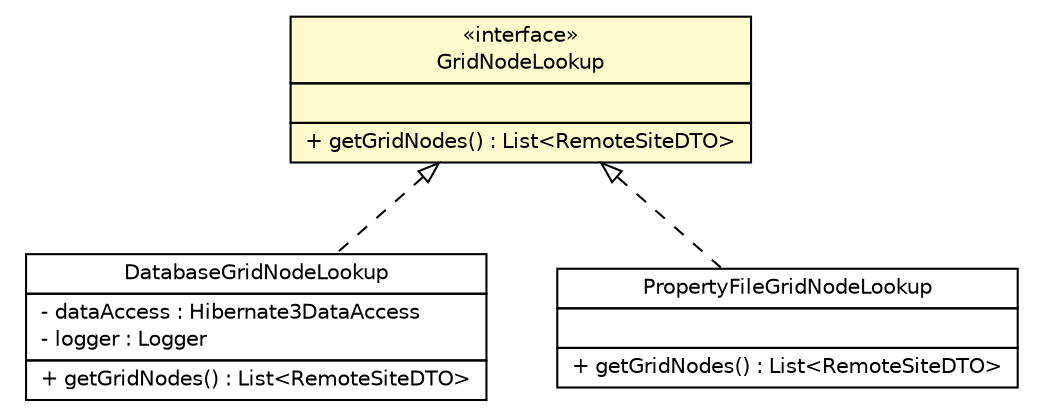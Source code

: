 #!/usr/local/bin/dot
#
# Class diagram 
# Generated by UmlGraph version 4.8 (http://www.spinellis.gr/sw/umlgraph)
#

digraph G {
	edge [fontname="Helvetica",fontsize=10,labelfontname="Helvetica",labelfontsize=10];
	node [fontname="Helvetica",fontsize=10,shape=plaintext];
	// gov.nih.nci.ncia.grid.DatabaseGridNodeLookup
	c30424 [label=<<table border="0" cellborder="1" cellspacing="0" cellpadding="2" port="p" href="./DatabaseGridNodeLookup.html">
		<tr><td><table border="0" cellspacing="0" cellpadding="1">
			<tr><td> DatabaseGridNodeLookup </td></tr>
		</table></td></tr>
		<tr><td><table border="0" cellspacing="0" cellpadding="1">
			<tr><td align="left"> - dataAccess : Hibernate3DataAccess </td></tr>
			<tr><td align="left"> - logger : Logger </td></tr>
		</table></td></tr>
		<tr><td><table border="0" cellspacing="0" cellpadding="1">
			<tr><td align="left"> + getGridNodes() : List&lt;RemoteSiteDTO&gt; </td></tr>
		</table></td></tr>
		</table>>, fontname="Helvetica", fontcolor="black", fontsize=10.0];
	// gov.nih.nci.ncia.grid.GridNodeLookup
	c30430 [label=<<table border="0" cellborder="1" cellspacing="0" cellpadding="2" port="p" bgcolor="lemonChiffon" href="./GridNodeLookup.html">
		<tr><td><table border="0" cellspacing="0" cellpadding="1">
			<tr><td> &laquo;interface&raquo; </td></tr>
			<tr><td> GridNodeLookup </td></tr>
		</table></td></tr>
		<tr><td><table border="0" cellspacing="0" cellpadding="1">
			<tr><td align="left">  </td></tr>
		</table></td></tr>
		<tr><td><table border="0" cellspacing="0" cellpadding="1">
			<tr><td align="left"> + getGridNodes() : List&lt;RemoteSiteDTO&gt; </td></tr>
		</table></td></tr>
		</table>>, fontname="Helvetica", fontcolor="black", fontsize=10.0];
	// gov.nih.nci.ncia.grid.PropertyFileGridNodeLookup
	c30432 [label=<<table border="0" cellborder="1" cellspacing="0" cellpadding="2" port="p" href="./PropertyFileGridNodeLookup.html">
		<tr><td><table border="0" cellspacing="0" cellpadding="1">
			<tr><td> PropertyFileGridNodeLookup </td></tr>
		</table></td></tr>
		<tr><td><table border="0" cellspacing="0" cellpadding="1">
			<tr><td align="left">  </td></tr>
		</table></td></tr>
		<tr><td><table border="0" cellspacing="0" cellpadding="1">
			<tr><td align="left"> + getGridNodes() : List&lt;RemoteSiteDTO&gt; </td></tr>
		</table></td></tr>
		</table>>, fontname="Helvetica", fontcolor="black", fontsize=10.0];
	//gov.nih.nci.ncia.grid.DatabaseGridNodeLookup implements gov.nih.nci.ncia.grid.GridNodeLookup
	c30430:p -> c30424:p [dir=back,arrowtail=empty,style=dashed];
	//gov.nih.nci.ncia.grid.PropertyFileGridNodeLookup implements gov.nih.nci.ncia.grid.GridNodeLookup
	c30430:p -> c30432:p [dir=back,arrowtail=empty,style=dashed];
}

